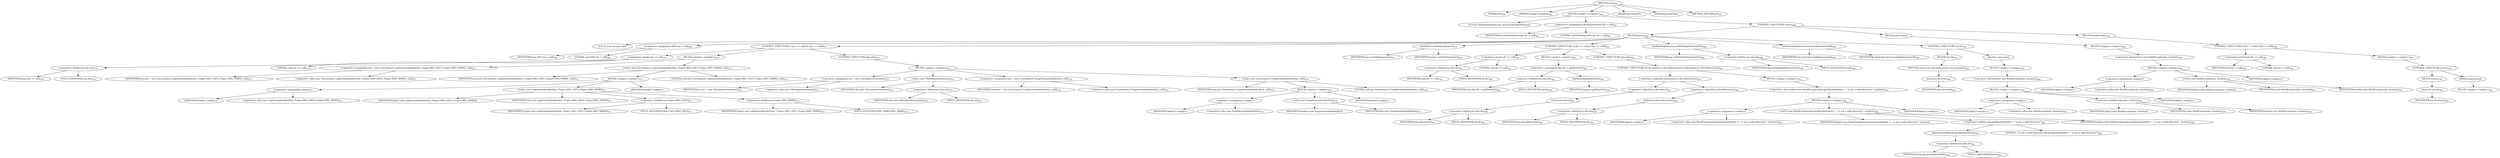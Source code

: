 digraph "run" {  
"471" [label = <(METHOD,run)<SUB>266</SUB>> ]
"33" [label = <(PARAM,this)<SUB>266</SUB>> ]
"472" [label = <(PARAM,String[] command)<SUB>266</SUB>> ]
"473" [label = <(BLOCK,&lt;empty&gt;,&lt;empty&gt;)<SUB>266</SUB>> ]
"37" [label = <(LOCAL,FileOutputStream fos: java.io.FileOutputStream)> ]
"474" [label = <(&lt;operator&gt;.assignment,FileOutputStream fos = null)<SUB>267</SUB>> ]
"475" [label = <(IDENTIFIER,fos,FileOutputStream fos = null)<SUB>267</SUB>> ]
"476" [label = <(LITERAL,null,FileOutputStream fos = null)<SUB>267</SUB>> ]
"477" [label = <(CONTROL_STRUCTURE,try,try)<SUB>268</SUB>> ]
"478" [label = <(BLOCK,try,try)<SUB>268</SUB>> ]
"35" [label = <(LOCAL,Execute exe: ANY)> ]
"479" [label = <(&lt;operator&gt;.assignment,ANY exe = null)<SUB>269</SUB>> ]
"480" [label = <(IDENTIFIER,exe,ANY exe = null)<SUB>269</SUB>> ]
"481" [label = <(LITERAL,null,ANY exe = null)<SUB>269</SUB>> ]
"482" [label = <(CONTROL_STRUCTURE,if (out == null),if (out == null))<SUB>270</SUB>> ]
"483" [label = <(&lt;operator&gt;.equals,out == null)<SUB>270</SUB>> ]
"484" [label = <(&lt;operator&gt;.fieldAccess,this.out)<SUB>270</SUB>> ]
"485" [label = <(IDENTIFIER,this,out == null)<SUB>270</SUB>> ]
"486" [label = <(FIELD_IDENTIFIER,out,out)<SUB>270</SUB>> ]
"487" [label = <(LITERAL,null,out == null)<SUB>270</SUB>> ]
"488" [label = <(BLOCK,&lt;empty&gt;,&lt;empty&gt;)<SUB>270</SUB>> ]
"489" [label = <(&lt;operator&gt;.assignment,exe = new Execute(new LogStreamHandler(this, Project.MSG_INFO, Project.MSG_WARN), null))<SUB>271</SUB>> ]
"490" [label = <(IDENTIFIER,exe,exe = new Execute(new LogStreamHandler(this, Project.MSG_INFO, Project.MSG_WARN), null))<SUB>271</SUB>> ]
"491" [label = <(&lt;operator&gt;.alloc,new Execute(new LogStreamHandler(this, Project.MSG_INFO, Project.MSG_WARN), null))<SUB>271</SUB>> ]
"492" [label = <(&lt;init&gt;,new Execute(new LogStreamHandler(this, Project.MSG_INFO, Project.MSG_WARN), null))<SUB>271</SUB>> ]
"34" [label = <(IDENTIFIER,exe,new Execute(new LogStreamHandler(this, Project.MSG_INFO, Project.MSG_WARN), null))<SUB>271</SUB>> ]
"493" [label = <(BLOCK,&lt;empty&gt;,&lt;empty&gt;)<SUB>271</SUB>> ]
"494" [label = <(&lt;operator&gt;.assignment,&lt;empty&gt;)> ]
"495" [label = <(IDENTIFIER,$obj7,&lt;empty&gt;)> ]
"496" [label = <(&lt;operator&gt;.alloc,new LogStreamHandler(this, Project.MSG_INFO, Project.MSG_WARN))<SUB>271</SUB>> ]
"497" [label = <(&lt;init&gt;,new LogStreamHandler(this, Project.MSG_INFO, Project.MSG_WARN))<SUB>271</SUB>> ]
"498" [label = <(IDENTIFIER,$obj7,new LogStreamHandler(this, Project.MSG_INFO, Project.MSG_WARN))> ]
"32" [label = <(IDENTIFIER,this,new LogStreamHandler(this, Project.MSG_INFO, Project.MSG_WARN))<SUB>271</SUB>> ]
"499" [label = <(&lt;operator&gt;.fieldAccess,Project.MSG_INFO)<SUB>271</SUB>> ]
"500" [label = <(IDENTIFIER,Project,new LogStreamHandler(this, Project.MSG_INFO, Project.MSG_WARN))<SUB>271</SUB>> ]
"501" [label = <(FIELD_IDENTIFIER,MSG_INFO,MSG_INFO)<SUB>271</SUB>> ]
"502" [label = <(&lt;operator&gt;.fieldAccess,Project.MSG_WARN)<SUB>272</SUB>> ]
"503" [label = <(IDENTIFIER,Project,new LogStreamHandler(this, Project.MSG_INFO, Project.MSG_WARN))<SUB>272</SUB>> ]
"504" [label = <(FIELD_IDENTIFIER,MSG_WARN,MSG_WARN)<SUB>272</SUB>> ]
"505" [label = <(IDENTIFIER,$obj7,&lt;empty&gt;)> ]
"506" [label = <(LITERAL,null,new Execute(new LogStreamHandler(this, Project.MSG_INFO, Project.MSG_WARN), null))<SUB>273</SUB>> ]
"507" [label = <(CONTROL_STRUCTURE,else,else)<SUB>274</SUB>> ]
"508" [label = <(BLOCK,&lt;empty&gt;,&lt;empty&gt;)<SUB>274</SUB>> ]
"509" [label = <(&lt;operator&gt;.assignment,fos = new FileOutputStream(out))<SUB>275</SUB>> ]
"510" [label = <(IDENTIFIER,fos,fos = new FileOutputStream(out))<SUB>275</SUB>> ]
"511" [label = <(&lt;operator&gt;.alloc,new FileOutputStream(out))<SUB>275</SUB>> ]
"512" [label = <(&lt;init&gt;,new FileOutputStream(out))<SUB>275</SUB>> ]
"36" [label = <(IDENTIFIER,fos,new FileOutputStream(out))<SUB>275</SUB>> ]
"513" [label = <(&lt;operator&gt;.fieldAccess,this.out)<SUB>275</SUB>> ]
"514" [label = <(IDENTIFIER,this,new FileOutputStream(out))<SUB>275</SUB>> ]
"515" [label = <(FIELD_IDENTIFIER,out,out)<SUB>275</SUB>> ]
"516" [label = <(&lt;operator&gt;.assignment,exe = new Execute(new PumpStreamHandler(fos), null))<SUB>276</SUB>> ]
"517" [label = <(IDENTIFIER,exe,exe = new Execute(new PumpStreamHandler(fos), null))<SUB>276</SUB>> ]
"518" [label = <(&lt;operator&gt;.alloc,new Execute(new PumpStreamHandler(fos), null))<SUB>276</SUB>> ]
"519" [label = <(&lt;init&gt;,new Execute(new PumpStreamHandler(fos), null))<SUB>276</SUB>> ]
"38" [label = <(IDENTIFIER,exe,new Execute(new PumpStreamHandler(fos), null))<SUB>276</SUB>> ]
"520" [label = <(BLOCK,&lt;empty&gt;,&lt;empty&gt;)<SUB>276</SUB>> ]
"521" [label = <(&lt;operator&gt;.assignment,&lt;empty&gt;)> ]
"522" [label = <(IDENTIFIER,$obj10,&lt;empty&gt;)> ]
"523" [label = <(&lt;operator&gt;.alloc,new PumpStreamHandler(fos))<SUB>276</SUB>> ]
"524" [label = <(&lt;init&gt;,new PumpStreamHandler(fos))<SUB>276</SUB>> ]
"525" [label = <(IDENTIFIER,$obj10,new PumpStreamHandler(fos))> ]
"526" [label = <(IDENTIFIER,fos,new PumpStreamHandler(fos))<SUB>276</SUB>> ]
"527" [label = <(IDENTIFIER,$obj10,&lt;empty&gt;)> ]
"528" [label = <(LITERAL,null,new Execute(new PumpStreamHandler(fos), null))<SUB>276</SUB>> ]
"529" [label = <(setAntRun,setAntRun(project))<SUB>279</SUB>> ]
"530" [label = <(IDENTIFIER,exe,setAntRun(project))<SUB>279</SUB>> ]
"531" [label = <(IDENTIFIER,project,setAntRun(project))<SUB>279</SUB>> ]
"532" [label = <(CONTROL_STRUCTURE,if (dir == null),if (dir == null))<SUB>281</SUB>> ]
"533" [label = <(&lt;operator&gt;.equals,dir == null)<SUB>281</SUB>> ]
"534" [label = <(&lt;operator&gt;.fieldAccess,this.dir)<SUB>281</SUB>> ]
"535" [label = <(IDENTIFIER,this,dir == null)<SUB>281</SUB>> ]
"536" [label = <(FIELD_IDENTIFIER,dir,dir)<SUB>281</SUB>> ]
"537" [label = <(LITERAL,null,dir == null)<SUB>281</SUB>> ]
"538" [label = <(BLOCK,&lt;empty&gt;,&lt;empty&gt;)<SUB>281</SUB>> ]
"539" [label = <(&lt;operator&gt;.assignment,this.dir = getBaseDir())<SUB>282</SUB>> ]
"540" [label = <(&lt;operator&gt;.fieldAccess,this.dir)<SUB>282</SUB>> ]
"541" [label = <(IDENTIFIER,this,this.dir = getBaseDir())<SUB>282</SUB>> ]
"542" [label = <(FIELD_IDENTIFIER,dir,dir)<SUB>282</SUB>> ]
"543" [label = <(getBaseDir,getBaseDir())<SUB>282</SUB>> ]
"544" [label = <(IDENTIFIER,project,getBaseDir())<SUB>282</SUB>> ]
"545" [label = <(CONTROL_STRUCTURE,else,else)<SUB>283</SUB>> ]
"546" [label = <(CONTROL_STRUCTURE,if (!dir.exists() || !dir.isDirectory()),if (!dir.exists() || !dir.isDirectory()))<SUB>283</SUB>> ]
"547" [label = <(&lt;operator&gt;.logicalOr,!dir.exists() || !dir.isDirectory())<SUB>283</SUB>> ]
"548" [label = <(&lt;operator&gt;.logicalNot,!dir.exists())<SUB>283</SUB>> ]
"549" [label = <(exists,dir.exists())<SUB>283</SUB>> ]
"550" [label = <(&lt;operator&gt;.fieldAccess,this.dir)<SUB>283</SUB>> ]
"551" [label = <(IDENTIFIER,this,dir.exists())<SUB>283</SUB>> ]
"552" [label = <(FIELD_IDENTIFIER,dir,dir)<SUB>283</SUB>> ]
"553" [label = <(&lt;operator&gt;.logicalNot,!dir.isDirectory())<SUB>283</SUB>> ]
"554" [label = <(isDirectory,dir.isDirectory())<SUB>283</SUB>> ]
"555" [label = <(&lt;operator&gt;.fieldAccess,this.dir)<SUB>283</SUB>> ]
"556" [label = <(IDENTIFIER,this,dir.isDirectory())<SUB>283</SUB>> ]
"557" [label = <(FIELD_IDENTIFIER,dir,dir)<SUB>283</SUB>> ]
"558" [label = <(BLOCK,&lt;empty&gt;,&lt;empty&gt;)<SUB>283</SUB>> ]
"559" [label = <(&lt;operator&gt;.throw,throw new BuildException(dir.getAbsolutePath() + &quot; is not a valid directory&quot;, location);)<SUB>284</SUB>> ]
"560" [label = <(BLOCK,&lt;empty&gt;,&lt;empty&gt;)<SUB>284</SUB>> ]
"561" [label = <(&lt;operator&gt;.assignment,&lt;empty&gt;)> ]
"562" [label = <(IDENTIFIER,$obj12,&lt;empty&gt;)> ]
"563" [label = <(&lt;operator&gt;.alloc,new BuildException(dir.getAbsolutePath() + &quot; is not a valid directory&quot;, location))<SUB>284</SUB>> ]
"564" [label = <(&lt;init&gt;,new BuildException(dir.getAbsolutePath() + &quot; is not a valid directory&quot;, location))<SUB>284</SUB>> ]
"565" [label = <(IDENTIFIER,$obj12,new BuildException(dir.getAbsolutePath() + &quot; is not a valid directory&quot;, location))> ]
"566" [label = <(&lt;operator&gt;.addition,dir.getAbsolutePath() + &quot; is not a valid directory&quot;)<SUB>284</SUB>> ]
"567" [label = <(getAbsolutePath,dir.getAbsolutePath())<SUB>284</SUB>> ]
"568" [label = <(&lt;operator&gt;.fieldAccess,this.dir)<SUB>284</SUB>> ]
"569" [label = <(IDENTIFIER,this,dir.getAbsolutePath())<SUB>284</SUB>> ]
"570" [label = <(FIELD_IDENTIFIER,dir,dir)<SUB>284</SUB>> ]
"571" [label = <(LITERAL,&quot; is not a valid directory&quot;,dir.getAbsolutePath() + &quot; is not a valid directory&quot;)<SUB>284</SUB>> ]
"572" [label = <(IDENTIFIER,location,new BuildException(dir.getAbsolutePath() + &quot; is not a valid directory&quot;, location))<SUB>285</SUB>> ]
"573" [label = <(IDENTIFIER,$obj12,&lt;empty&gt;)> ]
"574" [label = <(setWorkingDirectory,setWorkingDirectory(dir))<SUB>288</SUB>> ]
"575" [label = <(IDENTIFIER,exe,setWorkingDirectory(dir))<SUB>288</SUB>> ]
"576" [label = <(&lt;operator&gt;.fieldAccess,this.dir)<SUB>288</SUB>> ]
"577" [label = <(IDENTIFIER,this,setWorkingDirectory(dir))<SUB>288</SUB>> ]
"578" [label = <(FIELD_IDENTIFIER,dir,dir)<SUB>288</SUB>> ]
"579" [label = <(setCommandline,setCommandline(command))<SUB>290</SUB>> ]
"580" [label = <(IDENTIFIER,exe,setCommandline(command))<SUB>290</SUB>> ]
"581" [label = <(IDENTIFIER,command,setCommandline(command))<SUB>290</SUB>> ]
"582" [label = <(CONTROL_STRUCTURE,try,try)<SUB>291</SUB>> ]
"583" [label = <(BLOCK,try,try)<SUB>291</SUB>> ]
"584" [label = <(RETURN,return exe.execute();,return exe.execute();)<SUB>292</SUB>> ]
"585" [label = <(execute,execute())<SUB>292</SUB>> ]
"586" [label = <(IDENTIFIER,exe,execute())<SUB>292</SUB>> ]
"587" [label = <(BLOCK,catch,catch)> ]
"588" [label = <(BLOCK,&lt;empty&gt;,&lt;empty&gt;)<SUB>293</SUB>> ]
"589" [label = <(&lt;operator&gt;.throw,throw new BuildException(e, location);)<SUB>294</SUB>> ]
"590" [label = <(BLOCK,&lt;empty&gt;,&lt;empty&gt;)<SUB>294</SUB>> ]
"591" [label = <(&lt;operator&gt;.assignment,&lt;empty&gt;)> ]
"592" [label = <(IDENTIFIER,$obj13,&lt;empty&gt;)> ]
"593" [label = <(&lt;operator&gt;.alloc,new BuildException(e, location))<SUB>294</SUB>> ]
"594" [label = <(&lt;init&gt;,new BuildException(e, location))<SUB>294</SUB>> ]
"595" [label = <(IDENTIFIER,$obj13,new BuildException(e, location))> ]
"596" [label = <(IDENTIFIER,e,new BuildException(e, location))<SUB>294</SUB>> ]
"597" [label = <(IDENTIFIER,location,new BuildException(e, location))<SUB>294</SUB>> ]
"598" [label = <(IDENTIFIER,$obj13,&lt;empty&gt;)> ]
"599" [label = <(BLOCK,catch,catch)> ]
"600" [label = <(BLOCK,&lt;empty&gt;,&lt;empty&gt;)<SUB>296</SUB>> ]
"601" [label = <(&lt;operator&gt;.throw,throw new BuildException(io, location);)<SUB>297</SUB>> ]
"602" [label = <(BLOCK,&lt;empty&gt;,&lt;empty&gt;)<SUB>297</SUB>> ]
"603" [label = <(&lt;operator&gt;.assignment,&lt;empty&gt;)> ]
"604" [label = <(IDENTIFIER,$obj14,&lt;empty&gt;)> ]
"605" [label = <(&lt;operator&gt;.alloc,new BuildException(io, location))<SUB>297</SUB>> ]
"606" [label = <(&lt;init&gt;,new BuildException(io, location))<SUB>297</SUB>> ]
"607" [label = <(IDENTIFIER,$obj14,new BuildException(io, location))> ]
"608" [label = <(IDENTIFIER,io,new BuildException(io, location))<SUB>297</SUB>> ]
"609" [label = <(IDENTIFIER,location,new BuildException(io, location))<SUB>297</SUB>> ]
"610" [label = <(IDENTIFIER,$obj14,&lt;empty&gt;)> ]
"611" [label = <(BLOCK,finally,finally)<SUB>298</SUB>> ]
"612" [label = <(CONTROL_STRUCTURE,if (fos != null),if (fos != null))<SUB>299</SUB>> ]
"613" [label = <(&lt;operator&gt;.notEquals,fos != null)<SUB>299</SUB>> ]
"614" [label = <(IDENTIFIER,fos,fos != null)<SUB>299</SUB>> ]
"615" [label = <(LITERAL,null,fos != null)<SUB>299</SUB>> ]
"616" [label = <(BLOCK,&lt;empty&gt;,&lt;empty&gt;)<SUB>299</SUB>> ]
"617" [label = <(CONTROL_STRUCTURE,try,try)<SUB>300</SUB>> ]
"618" [label = <(BLOCK,try,try)<SUB>300</SUB>> ]
"619" [label = <(close,fos.close())<SUB>300</SUB>> ]
"620" [label = <(IDENTIFIER,fos,fos.close())<SUB>300</SUB>> ]
"621" [label = <(BLOCK,catch,catch)> ]
"622" [label = <(BLOCK,&lt;empty&gt;,&lt;empty&gt;)<SUB>300</SUB>> ]
"623" [label = <(MODIFIER,PRIVATE)> ]
"624" [label = <(MODIFIER,VIRTUAL)> ]
"625" [label = <(METHOD_RETURN,int)<SUB>266</SUB>> ]
  "471" -> "33" 
  "471" -> "472" 
  "471" -> "473" 
  "471" -> "623" 
  "471" -> "624" 
  "471" -> "625" 
  "473" -> "37" 
  "473" -> "474" 
  "473" -> "477" 
  "474" -> "475" 
  "474" -> "476" 
  "477" -> "478" 
  "477" -> "599" 
  "477" -> "611" 
  "478" -> "35" 
  "478" -> "479" 
  "478" -> "482" 
  "478" -> "529" 
  "478" -> "532" 
  "478" -> "574" 
  "478" -> "579" 
  "478" -> "582" 
  "479" -> "480" 
  "479" -> "481" 
  "482" -> "483" 
  "482" -> "488" 
  "482" -> "507" 
  "483" -> "484" 
  "483" -> "487" 
  "484" -> "485" 
  "484" -> "486" 
  "488" -> "489" 
  "488" -> "492" 
  "489" -> "490" 
  "489" -> "491" 
  "492" -> "34" 
  "492" -> "493" 
  "492" -> "506" 
  "493" -> "494" 
  "493" -> "497" 
  "493" -> "505" 
  "494" -> "495" 
  "494" -> "496" 
  "497" -> "498" 
  "497" -> "32" 
  "497" -> "499" 
  "497" -> "502" 
  "499" -> "500" 
  "499" -> "501" 
  "502" -> "503" 
  "502" -> "504" 
  "507" -> "508" 
  "508" -> "509" 
  "508" -> "512" 
  "508" -> "516" 
  "508" -> "519" 
  "509" -> "510" 
  "509" -> "511" 
  "512" -> "36" 
  "512" -> "513" 
  "513" -> "514" 
  "513" -> "515" 
  "516" -> "517" 
  "516" -> "518" 
  "519" -> "38" 
  "519" -> "520" 
  "519" -> "528" 
  "520" -> "521" 
  "520" -> "524" 
  "520" -> "527" 
  "521" -> "522" 
  "521" -> "523" 
  "524" -> "525" 
  "524" -> "526" 
  "529" -> "530" 
  "529" -> "531" 
  "532" -> "533" 
  "532" -> "538" 
  "532" -> "545" 
  "533" -> "534" 
  "533" -> "537" 
  "534" -> "535" 
  "534" -> "536" 
  "538" -> "539" 
  "539" -> "540" 
  "539" -> "543" 
  "540" -> "541" 
  "540" -> "542" 
  "543" -> "544" 
  "545" -> "546" 
  "546" -> "547" 
  "546" -> "558" 
  "547" -> "548" 
  "547" -> "553" 
  "548" -> "549" 
  "549" -> "550" 
  "550" -> "551" 
  "550" -> "552" 
  "553" -> "554" 
  "554" -> "555" 
  "555" -> "556" 
  "555" -> "557" 
  "558" -> "559" 
  "559" -> "560" 
  "560" -> "561" 
  "560" -> "564" 
  "560" -> "573" 
  "561" -> "562" 
  "561" -> "563" 
  "564" -> "565" 
  "564" -> "566" 
  "564" -> "572" 
  "566" -> "567" 
  "566" -> "571" 
  "567" -> "568" 
  "568" -> "569" 
  "568" -> "570" 
  "574" -> "575" 
  "574" -> "576" 
  "576" -> "577" 
  "576" -> "578" 
  "579" -> "580" 
  "579" -> "581" 
  "582" -> "583" 
  "582" -> "587" 
  "583" -> "584" 
  "584" -> "585" 
  "585" -> "586" 
  "587" -> "588" 
  "588" -> "589" 
  "589" -> "590" 
  "590" -> "591" 
  "590" -> "594" 
  "590" -> "598" 
  "591" -> "592" 
  "591" -> "593" 
  "594" -> "595" 
  "594" -> "596" 
  "594" -> "597" 
  "599" -> "600" 
  "600" -> "601" 
  "601" -> "602" 
  "602" -> "603" 
  "602" -> "606" 
  "602" -> "610" 
  "603" -> "604" 
  "603" -> "605" 
  "606" -> "607" 
  "606" -> "608" 
  "606" -> "609" 
  "611" -> "612" 
  "612" -> "613" 
  "612" -> "616" 
  "613" -> "614" 
  "613" -> "615" 
  "616" -> "617" 
  "617" -> "618" 
  "617" -> "621" 
  "618" -> "619" 
  "619" -> "620" 
  "621" -> "622" 
}
